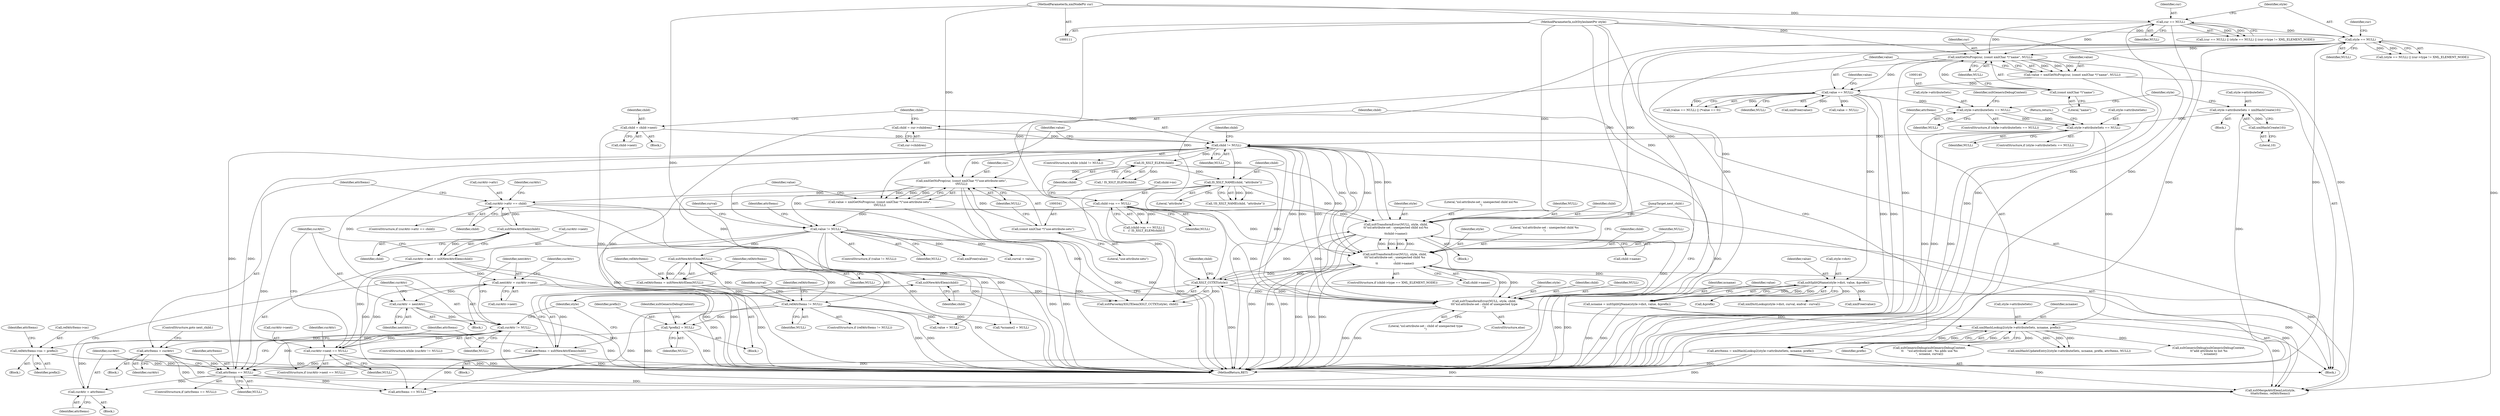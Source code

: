digraph "0_Chrome_96dbafe288dbe2f0cc45fa3c39daf6d0c37acbab_11@pointer" {
"1000405" [label="(Call,*prefix2 = NULL)"];
"1000345" [label="(Call,value != NULL)"];
"1000336" [label="(Call,value = xmlGetNsProp(cur, (const xmlChar *)\"use-attribute-sets\",\n\tNULL))"];
"1000338" [label="(Call,xmlGetNsProp(cur, (const xmlChar *)\"use-attribute-sets\",\n\tNULL))"];
"1000137" [label="(Call,xmlGetNsProp(cur, (const xmlChar *)\"name\", NULL))"];
"1000122" [label="(Call,cur == NULL)"];
"1000113" [label="(MethodParameterIn,xmlNodePtr cur)"];
"1000139" [label="(Call,(const xmlChar *)\"name\")"];
"1000126" [label="(Call,style == NULL)"];
"1000112" [label="(MethodParameterIn,xsltStylesheetPtr style)"];
"1000340" [label="(Call,(const xmlChar *)\"use-attribute-sets\")"];
"1000212" [label="(Call,child != NULL)"];
"1000331" [label="(Call,child = child->next)"];
"1000206" [label="(Call,child = cur->children)"];
"1000291" [label="(Call,curAttr != NULL)"];
"1000323" [label="(Call,curAttr = nextAttr)"];
"1000295" [label="(Call,nextAttr = curAttr->next)"];
"1000317" [label="(Call,curAttr->next = xsltNewAttrElem(child))"];
"1000321" [label="(Call,xsltNewAttrElem(child))"];
"1000301" [label="(Call,curAttr->attr == child)"];
"1000256" [label="(Call,IS_XSLT_NAME(child, \"attribute\"))"];
"1000230" [label="(Call,IS_XSLT_ELEM(child))"];
"1000312" [label="(Call,curAttr->next == NULL)"];
"1000287" [label="(Call,curAttr = attrItems)"];
"1000277" [label="(Call,attrItems == NULL)"];
"1000281" [label="(Call,attrItems = xsltNewAttrElem(child))"];
"1000283" [label="(Call,xsltNewAttrElem(child))"];
"1000198" [label="(Call,attrItems = xmlHashLookup2(style->attributeSets, ncname, prefix))"];
"1000200" [label="(Call,xmlHashLookup2(style->attributeSets, ncname, prefix))"];
"1000192" [label="(Call,style->attributeSets == NULL)"];
"1000185" [label="(Call,style->attributeSets = xmlHashCreate(10))"];
"1000189" [label="(Call,xmlHashCreate(10))"];
"1000176" [label="(Call,style->attributeSets == NULL)"];
"1000145" [label="(Call,value == NULL)"];
"1000135" [label="(Call,value = xmlGetNsProp(cur, (const xmlChar *)\"name\", NULL))"];
"1000161" [label="(Call,ncname = xsltSplitQName(style->dict, value, &prefix))"];
"1000163" [label="(Call,xsltSplitQName(style->dict, value, &prefix))"];
"1000307" [label="(Call,attrItems = curAttr)"];
"1000224" [label="(Call,child->ns == NULL)"];
"1000239" [label="(Call,xsltTransformError(NULL, style, child,\n\t\t\t\"xsl:attribute-set : unexpected child %s\n\",\n\t\t                 child->name))"];
"1000327" [label="(Call,XSLT_CCTXT(style))"];
"1000260" [label="(Call,xsltTransformError(NULL, style, child,\n\t\t\"xsl:attribute-set : unexpected child xsl:%s\n\",\n\t\tchild->name))"];
"1000248" [label="(Call,xsltTransformError(NULL, style, child,\n\t\t\t\"xsl:attribute-set : child of unexpected type\n\"))"];
"1000428" [label="(Call,refAttrItems != NULL)"];
"1000423" [label="(Call,refAttrItems = xsltNewAttrElem(NULL))"];
"1000425" [label="(Call,xsltNewAttrElem(NULL))"];
"1000437" [label="(Call,refAttrItems->ns = prefix2)"];
"1000150" [label="(Identifier,value)"];
"1000175" [label="(ControlStructure,if (style->attributeSets == NULL))"];
"1000180" [label="(Identifier,NULL)"];
"1000141" [label="(Literal,\"name\")"];
"1000161" [label="(Call,ncname = xsltSplitQName(style->dict, value, &prefix))"];
"1000295" [label="(Call,nextAttr = curAttr->next)"];
"1000305" [label="(Identifier,child)"];
"1000441" [label="(Identifier,prefix2)"];
"1000407" [label="(Identifier,NULL)"];
"1000466" [label="(Call,xmlHashUpdateEntry2(style->attributeSets, ncname, prefix, attrItems, NULL))"];
"1000191" [label="(ControlStructure,if (style->attributeSets == NULL))"];
"1000177" [label="(Call,style->attributeSets)"];
"1000233" [label="(ControlStructure,if (child->type == XML_ELEMENT_NODE))"];
"1000183" [label="(Identifier,xsltGenericDebugContext)"];
"1000194" [label="(Identifier,style)"];
"1000247" [label="(ControlStructure,else)"];
"1000190" [label="(Literal,10)"];
"1000213" [label="(Identifier,child)"];
"1000276" [label="(ControlStructure,if (attrItems == NULL))"];
"1000431" [label="(Block,)"];
"1000256" [label="(Call,IS_XSLT_NAME(child, \"attribute\"))"];
"1000312" [label="(Call,curAttr->next == NULL)"];
"1000427" [label="(ControlStructure,if (refAttrItems != NULL))"];
"1000308" [label="(Identifier,attrItems)"];
"1000112" [label="(MethodParameterIn,xsltStylesheetPtr style)"];
"1000281" [label="(Call,attrItems = xsltNewAttrElem(child))"];
"1000212" [label="(Call,child != NULL)"];
"1000197" [label="(Return,return;)"];
"1000347" [label="(Identifier,NULL)"];
"1000220" [label="(Identifier,child)"];
"1000277" [label="(Call,attrItems == NULL)"];
"1000242" [label="(Identifier,child)"];
"1000279" [label="(Identifier,NULL)"];
"1000453" [label="(Call,xmlFree(value))"];
"1000196" [label="(Identifier,NULL)"];
"1000336" [label="(Call,value = xmlGetNsProp(cur, (const xmlChar *)\"use-attribute-sets\",\n\tNULL))"];
"1000127" [label="(Identifier,style)"];
"1000288" [label="(Identifier,curAttr)"];
"1000294" [label="(Block,)"];
"1000351" [label="(Call,curval = value)"];
"1000343" [label="(Identifier,NULL)"];
"1000424" [label="(Identifier,refAttrItems)"];
"1000214" [label="(Identifier,NULL)"];
"1000325" [label="(Identifier,nextAttr)"];
"1000261" [label="(Identifier,NULL)"];
"1000326" [label="(Call,xsltParseAnyXSLTElem(XSLT_CCTXT(style), child))"];
"1000122" [label="(Call,cur == NULL)"];
"1000410" [label="(Identifier,xsltGenericDebugContext)"];
"1000296" [label="(Identifier,nextAttr)"];
"1000331" [label="(Call,child = child->next)"];
"1000162" [label="(Identifier,ncname)"];
"1000444" [label="(Call,xsltMergeAttrElemList(style,\n\t\t\tattrItems, refAttrItems))"];
"1000333" [label="(Call,child->next)"];
"1000208" [label="(Call,cur->children)"];
"1000181" [label="(Block,)"];
"1000128" [label="(Identifier,NULL)"];
"1000206" [label="(Call,child = cur->children)"];
"1000309" [label="(Identifier,curAttr)"];
"1000300" [label="(ControlStructure,if (curAttr->attr == child))"];
"1000345" [label="(Call,value != NULL)"];
"1000136" [label="(Identifier,value)"];
"1000121" [label="(Call,(cur == NULL) || (style == NULL) || (cur->type != XML_ELEMENT_NODE))"];
"1000131" [label="(Identifier,cur)"];
"1000430" [label="(Identifier,NULL)"];
"1000280" [label="(Block,)"];
"1000258" [label="(Literal,\"attribute\")"];
"1000352" [label="(Identifier,curval)"];
"1000135" [label="(Call,value = xmlGetNsProp(cur, (const xmlChar *)\"name\", NULL))"];
"1000323" [label="(Call,curAttr = nextAttr)"];
"1000340" [label="(Call,(const xmlChar *)\"use-attribute-sets\")"];
"1000317" [label="(Call,curAttr->next = xsltNewAttrElem(child))"];
"1000284" [label="(Identifier,child)"];
"1000399" [label="(Block,)"];
"1000167" [label="(Identifier,value)"];
"1000198" [label="(Call,attrItems = xmlHashLookup2(style->attributeSets, ncname, prefix))"];
"1000434" [label="(Identifier,refAttrItems)"];
"1000337" [label="(Identifier,value)"];
"1000145" [label="(Call,value == NULL)"];
"1000239" [label="(Call,xsltTransformError(NULL, style, child,\n\t\t\t\"xsl:attribute-set : unexpected child %s\n\",\n\t\t                 child->name))"];
"1000265" [label="(Call,child->name)"];
"1000250" [label="(Identifier,style)"];
"1000126" [label="(Call,style == NULL)"];
"1000332" [label="(Identifier,child)"];
"1000423" [label="(Call,refAttrItems = xsltNewAttrElem(NULL))"];
"1000324" [label="(Identifier,curAttr)"];
"1000283" [label="(Call,xsltNewAttrElem(child))"];
"1000168" [label="(Call,&prefix)"];
"1000460" [label="(Identifier,attrItems)"];
"1000314" [label="(Identifier,curAttr)"];
"1000164" [label="(Call,style->dict)"];
"1000172" [label="(Call,value = NULL)"];
"1000389" [label="(Call,xmlDictLookup(style->dict, curval, endval - curval))"];
"1000186" [label="(Call,style->attributeSets)"];
"1000230" [label="(Call,IS_XSLT_ELEM(child))"];
"1000142" [label="(Identifier,NULL)"];
"1000425" [label="(Call,xsltNewAttrElem(NULL))"];
"1000406" [label="(Identifier,prefix2)"];
"1000263" [label="(Identifier,child)"];
"1000307" [label="(Call,attrItems = curAttr)"];
"1000303" [label="(Identifier,curAttr)"];
"1000251" [label="(Identifier,child)"];
"1000342" [label="(Literal,\"use-attribute-sets\")"];
"1000401" [label="(Call,*ncname2 = NULL)"];
"1000231" [label="(Identifier,child)"];
"1000405" [label="(Call,*prefix2 = NULL)"];
"1000244" [label="(Call,child->name)"];
"1000426" [label="(Identifier,NULL)"];
"1000282" [label="(Identifier,attrItems)"];
"1000144" [label="(Call,(value == NULL) || (*value == 0))"];
"1000260" [label="(Call,xsltTransformError(NULL, style, child,\n\t\t\"xsl:attribute-set : unexpected child xsl:%s\n\",\n\t\tchild->name))"];
"1000248" [label="(Call,xsltTransformError(NULL, style, child,\n\t\t\t\"xsl:attribute-set : child of unexpected type\n\"))"];
"1000346" [label="(Identifier,value)"];
"1000204" [label="(Identifier,ncname)"];
"1000313" [label="(Call,curAttr->next)"];
"1000292" [label="(Identifier,curAttr)"];
"1000287" [label="(Call,curAttr = attrItems)"];
"1000185" [label="(Call,style->attributeSets = xmlHashCreate(10))"];
"1000125" [label="(Call,(style == NULL) || (cur->type != XML_ELEMENT_NODE))"];
"1000438" [label="(Call,refAttrItems->ns)"];
"1000229" [label="(Call,! IS_XSLT_ELEM(child))"];
"1000344" [label="(ControlStructure,if (value != NULL))"];
"1000189" [label="(Call,xmlHashCreate(10))"];
"1000223" [label="(Call,(child->ns == NULL) ||\n\t    (! IS_XSLT_ELEM(child)))"];
"1000147" [label="(Identifier,NULL)"];
"1000328" [label="(Identifier,style)"];
"1000301" [label="(Call,curAttr->attr == child)"];
"1000192" [label="(Call,style->attributeSets == NULL)"];
"1000339" [label="(Identifier,cur)"];
"1000451" [label="(Identifier,curval)"];
"1000272" [label="(Call,xsltGenericDebug(xsltGenericDebugContext,\n\t\t\"add attribute to list %s\n\", ncname))"];
"1000113" [label="(MethodParameterIn,xmlNodePtr cur)"];
"1000123" [label="(Identifier,cur)"];
"1000199" [label="(Identifier,attrItems)"];
"1000330" [label="(JumpTarget,next_child:)"];
"1000158" [label="(Call,xmlFree(value))"];
"1000240" [label="(Identifier,NULL)"];
"1000293" [label="(Identifier,NULL)"];
"1000327" [label="(Call,XSLT_CCTXT(style))"];
"1000224" [label="(Call,child->ns == NULL)"];
"1000338" [label="(Call,xmlGetNsProp(cur, (const xmlChar *)\"use-attribute-sets\",\n\tNULL))"];
"1000201" [label="(Call,style->attributeSets)"];
"1000211" [label="(ControlStructure,while (child != NULL))"];
"1000322" [label="(Identifier,child)"];
"1000321" [label="(Call,xsltNewAttrElem(child))"];
"1000249" [label="(Identifier,NULL)"];
"1000289" [label="(Identifier,attrItems)"];
"1000205" [label="(Identifier,prefix)"];
"1000409" [label="(Call,xsltGenericDebug(xsltGenericDebugContext,\n\t\t    \"xsl:attribute-set : %s adds use %s\n\", ncname, curval))"];
"1000437" [label="(Call,refAttrItems->ns = prefix2)"];
"1000176" [label="(Call,style->attributeSets == NULL)"];
"1000318" [label="(Call,curAttr->next)"];
"1000139" [label="(Call,(const xmlChar *)\"name\")"];
"1000278" [label="(Identifier,attrItems)"];
"1000241" [label="(Identifier,style)"];
"1000228" [label="(Identifier,NULL)"];
"1000478" [label="(MethodReturn,RET)"];
"1000428" [label="(Call,refAttrItems != NULL)"];
"1000319" [label="(Identifier,curAttr)"];
"1000215" [label="(Block,)"];
"1000114" [label="(Block,)"];
"1000311" [label="(ControlStructure,if (curAttr->next == NULL))"];
"1000137" [label="(Call,xmlGetNsProp(cur, (const xmlChar *)\"name\", NULL))"];
"1000171" [label="(Identifier,value)"];
"1000193" [label="(Call,style->attributeSets)"];
"1000243" [label="(Literal,\"xsl:attribute-set : unexpected child %s\n\")"];
"1000257" [label="(Identifier,child)"];
"1000200" [label="(Call,xmlHashLookup2(style->attributeSets, ncname, prefix))"];
"1000310" [label="(ControlStructure,goto next_child;)"];
"1000225" [label="(Call,child->ns)"];
"1000207" [label="(Identifier,child)"];
"1000302" [label="(Call,curAttr->attr)"];
"1000262" [label="(Identifier,style)"];
"1000138" [label="(Identifier,cur)"];
"1000455" [label="(Call,value = NULL)"];
"1000297" [label="(Call,curAttr->next)"];
"1000170" [label="(Call,xmlFree(value))"];
"1000429" [label="(Identifier,refAttrItems)"];
"1000264" [label="(Literal,\"xsl:attribute-set : unexpected child xsl:%s\n\")"];
"1000291" [label="(Call,curAttr != NULL)"];
"1000286" [label="(Block,)"];
"1000124" [label="(Identifier,NULL)"];
"1000290" [label="(ControlStructure,while (curAttr != NULL))"];
"1000306" [label="(Block,)"];
"1000259" [label="(Block,)"];
"1000443" [label="(Identifier,attrItems)"];
"1000146" [label="(Identifier,value)"];
"1000329" [label="(Identifier,child)"];
"1000163" [label="(Call,xsltSplitQName(style->dict, value, &prefix))"];
"1000316" [label="(Identifier,NULL)"];
"1000252" [label="(Literal,\"xsl:attribute-set : child of unexpected type\n\")"];
"1000459" [label="(Call,attrItems == NULL)"];
"1000255" [label="(Call,!IS_XSLT_NAME(child, \"attribute\"))"];
"1000405" -> "1000399"  [label="AST: "];
"1000405" -> "1000407"  [label="CFG: "];
"1000406" -> "1000405"  [label="AST: "];
"1000407" -> "1000405"  [label="AST: "];
"1000410" -> "1000405"  [label="CFG: "];
"1000405" -> "1000478"  [label="DDG: "];
"1000345" -> "1000405"  [label="DDG: "];
"1000428" -> "1000405"  [label="DDG: "];
"1000405" -> "1000437"  [label="DDG: "];
"1000345" -> "1000344"  [label="AST: "];
"1000345" -> "1000347"  [label="CFG: "];
"1000346" -> "1000345"  [label="AST: "];
"1000347" -> "1000345"  [label="AST: "];
"1000352" -> "1000345"  [label="CFG: "];
"1000460" -> "1000345"  [label="CFG: "];
"1000345" -> "1000478"  [label="DDG: "];
"1000345" -> "1000478"  [label="DDG: "];
"1000336" -> "1000345"  [label="DDG: "];
"1000338" -> "1000345"  [label="DDG: "];
"1000345" -> "1000351"  [label="DDG: "];
"1000345" -> "1000401"  [label="DDG: "];
"1000345" -> "1000425"  [label="DDG: "];
"1000345" -> "1000453"  [label="DDG: "];
"1000345" -> "1000455"  [label="DDG: "];
"1000345" -> "1000459"  [label="DDG: "];
"1000336" -> "1000114"  [label="AST: "];
"1000336" -> "1000338"  [label="CFG: "];
"1000337" -> "1000336"  [label="AST: "];
"1000338" -> "1000336"  [label="AST: "];
"1000346" -> "1000336"  [label="CFG: "];
"1000336" -> "1000478"  [label="DDG: "];
"1000338" -> "1000336"  [label="DDG: "];
"1000338" -> "1000336"  [label="DDG: "];
"1000338" -> "1000336"  [label="DDG: "];
"1000338" -> "1000343"  [label="CFG: "];
"1000339" -> "1000338"  [label="AST: "];
"1000340" -> "1000338"  [label="AST: "];
"1000343" -> "1000338"  [label="AST: "];
"1000338" -> "1000478"  [label="DDG: "];
"1000338" -> "1000478"  [label="DDG: "];
"1000137" -> "1000338"  [label="DDG: "];
"1000113" -> "1000338"  [label="DDG: "];
"1000340" -> "1000338"  [label="DDG: "];
"1000212" -> "1000338"  [label="DDG: "];
"1000137" -> "1000135"  [label="AST: "];
"1000137" -> "1000142"  [label="CFG: "];
"1000138" -> "1000137"  [label="AST: "];
"1000139" -> "1000137"  [label="AST: "];
"1000142" -> "1000137"  [label="AST: "];
"1000135" -> "1000137"  [label="CFG: "];
"1000137" -> "1000478"  [label="DDG: "];
"1000137" -> "1000478"  [label="DDG: "];
"1000137" -> "1000135"  [label="DDG: "];
"1000137" -> "1000135"  [label="DDG: "];
"1000137" -> "1000135"  [label="DDG: "];
"1000122" -> "1000137"  [label="DDG: "];
"1000122" -> "1000137"  [label="DDG: "];
"1000113" -> "1000137"  [label="DDG: "];
"1000139" -> "1000137"  [label="DDG: "];
"1000126" -> "1000137"  [label="DDG: "];
"1000137" -> "1000145"  [label="DDG: "];
"1000122" -> "1000121"  [label="AST: "];
"1000122" -> "1000124"  [label="CFG: "];
"1000123" -> "1000122"  [label="AST: "];
"1000124" -> "1000122"  [label="AST: "];
"1000127" -> "1000122"  [label="CFG: "];
"1000121" -> "1000122"  [label="CFG: "];
"1000122" -> "1000478"  [label="DDG: "];
"1000122" -> "1000478"  [label="DDG: "];
"1000122" -> "1000121"  [label="DDG: "];
"1000122" -> "1000121"  [label="DDG: "];
"1000113" -> "1000122"  [label="DDG: "];
"1000122" -> "1000126"  [label="DDG: "];
"1000113" -> "1000111"  [label="AST: "];
"1000113" -> "1000478"  [label="DDG: "];
"1000139" -> "1000141"  [label="CFG: "];
"1000140" -> "1000139"  [label="AST: "];
"1000141" -> "1000139"  [label="AST: "];
"1000142" -> "1000139"  [label="CFG: "];
"1000126" -> "1000125"  [label="AST: "];
"1000126" -> "1000128"  [label="CFG: "];
"1000127" -> "1000126"  [label="AST: "];
"1000128" -> "1000126"  [label="AST: "];
"1000131" -> "1000126"  [label="CFG: "];
"1000125" -> "1000126"  [label="CFG: "];
"1000126" -> "1000478"  [label="DDG: "];
"1000126" -> "1000478"  [label="DDG: "];
"1000126" -> "1000125"  [label="DDG: "];
"1000126" -> "1000125"  [label="DDG: "];
"1000112" -> "1000126"  [label="DDG: "];
"1000126" -> "1000239"  [label="DDG: "];
"1000126" -> "1000248"  [label="DDG: "];
"1000126" -> "1000260"  [label="DDG: "];
"1000126" -> "1000327"  [label="DDG: "];
"1000126" -> "1000444"  [label="DDG: "];
"1000112" -> "1000111"  [label="AST: "];
"1000112" -> "1000478"  [label="DDG: "];
"1000112" -> "1000239"  [label="DDG: "];
"1000112" -> "1000248"  [label="DDG: "];
"1000112" -> "1000260"  [label="DDG: "];
"1000112" -> "1000327"  [label="DDG: "];
"1000112" -> "1000444"  [label="DDG: "];
"1000340" -> "1000342"  [label="CFG: "];
"1000341" -> "1000340"  [label="AST: "];
"1000342" -> "1000340"  [label="AST: "];
"1000343" -> "1000340"  [label="CFG: "];
"1000212" -> "1000211"  [label="AST: "];
"1000212" -> "1000214"  [label="CFG: "];
"1000213" -> "1000212"  [label="AST: "];
"1000214" -> "1000212"  [label="AST: "];
"1000220" -> "1000212"  [label="CFG: "];
"1000337" -> "1000212"  [label="CFG: "];
"1000212" -> "1000478"  [label="DDG: "];
"1000212" -> "1000478"  [label="DDG: "];
"1000331" -> "1000212"  [label="DDG: "];
"1000206" -> "1000212"  [label="DDG: "];
"1000291" -> "1000212"  [label="DDG: "];
"1000239" -> "1000212"  [label="DDG: "];
"1000260" -> "1000212"  [label="DDG: "];
"1000192" -> "1000212"  [label="DDG: "];
"1000277" -> "1000212"  [label="DDG: "];
"1000248" -> "1000212"  [label="DDG: "];
"1000212" -> "1000224"  [label="DDG: "];
"1000212" -> "1000230"  [label="DDG: "];
"1000212" -> "1000239"  [label="DDG: "];
"1000212" -> "1000239"  [label="DDG: "];
"1000212" -> "1000248"  [label="DDG: "];
"1000212" -> "1000248"  [label="DDG: "];
"1000212" -> "1000256"  [label="DDG: "];
"1000212" -> "1000260"  [label="DDG: "];
"1000212" -> "1000277"  [label="DDG: "];
"1000331" -> "1000215"  [label="AST: "];
"1000331" -> "1000333"  [label="CFG: "];
"1000332" -> "1000331"  [label="AST: "];
"1000333" -> "1000331"  [label="AST: "];
"1000213" -> "1000331"  [label="CFG: "];
"1000331" -> "1000478"  [label="DDG: "];
"1000206" -> "1000114"  [label="AST: "];
"1000206" -> "1000208"  [label="CFG: "];
"1000207" -> "1000206"  [label="AST: "];
"1000208" -> "1000206"  [label="AST: "];
"1000213" -> "1000206"  [label="CFG: "];
"1000206" -> "1000478"  [label="DDG: "];
"1000291" -> "1000290"  [label="AST: "];
"1000291" -> "1000293"  [label="CFG: "];
"1000292" -> "1000291"  [label="AST: "];
"1000293" -> "1000291"  [label="AST: "];
"1000296" -> "1000291"  [label="CFG: "];
"1000328" -> "1000291"  [label="CFG: "];
"1000291" -> "1000478"  [label="DDG: "];
"1000291" -> "1000478"  [label="DDG: "];
"1000323" -> "1000291"  [label="DDG: "];
"1000287" -> "1000291"  [label="DDG: "];
"1000312" -> "1000291"  [label="DDG: "];
"1000277" -> "1000291"  [label="DDG: "];
"1000291" -> "1000307"  [label="DDG: "];
"1000291" -> "1000312"  [label="DDG: "];
"1000323" -> "1000294"  [label="AST: "];
"1000323" -> "1000325"  [label="CFG: "];
"1000324" -> "1000323"  [label="AST: "];
"1000325" -> "1000323"  [label="AST: "];
"1000292" -> "1000323"  [label="CFG: "];
"1000323" -> "1000478"  [label="DDG: "];
"1000295" -> "1000323"  [label="DDG: "];
"1000295" -> "1000294"  [label="AST: "];
"1000295" -> "1000297"  [label="CFG: "];
"1000296" -> "1000295"  [label="AST: "];
"1000297" -> "1000295"  [label="AST: "];
"1000303" -> "1000295"  [label="CFG: "];
"1000295" -> "1000478"  [label="DDG: "];
"1000295" -> "1000478"  [label="DDG: "];
"1000317" -> "1000295"  [label="DDG: "];
"1000312" -> "1000295"  [label="DDG: "];
"1000317" -> "1000311"  [label="AST: "];
"1000317" -> "1000321"  [label="CFG: "];
"1000318" -> "1000317"  [label="AST: "];
"1000321" -> "1000317"  [label="AST: "];
"1000324" -> "1000317"  [label="CFG: "];
"1000317" -> "1000478"  [label="DDG: "];
"1000317" -> "1000478"  [label="DDG: "];
"1000317" -> "1000312"  [label="DDG: "];
"1000321" -> "1000317"  [label="DDG: "];
"1000321" -> "1000322"  [label="CFG: "];
"1000322" -> "1000321"  [label="AST: "];
"1000321" -> "1000301"  [label="DDG: "];
"1000301" -> "1000321"  [label="DDG: "];
"1000321" -> "1000326"  [label="DDG: "];
"1000301" -> "1000300"  [label="AST: "];
"1000301" -> "1000305"  [label="CFG: "];
"1000302" -> "1000301"  [label="AST: "];
"1000305" -> "1000301"  [label="AST: "];
"1000308" -> "1000301"  [label="CFG: "];
"1000314" -> "1000301"  [label="CFG: "];
"1000301" -> "1000478"  [label="DDG: "];
"1000301" -> "1000478"  [label="DDG: "];
"1000256" -> "1000301"  [label="DDG: "];
"1000301" -> "1000326"  [label="DDG: "];
"1000256" -> "1000255"  [label="AST: "];
"1000256" -> "1000258"  [label="CFG: "];
"1000257" -> "1000256"  [label="AST: "];
"1000258" -> "1000256"  [label="AST: "];
"1000255" -> "1000256"  [label="CFG: "];
"1000256" -> "1000255"  [label="DDG: "];
"1000256" -> "1000255"  [label="DDG: "];
"1000230" -> "1000256"  [label="DDG: "];
"1000256" -> "1000260"  [label="DDG: "];
"1000256" -> "1000283"  [label="DDG: "];
"1000256" -> "1000326"  [label="DDG: "];
"1000230" -> "1000229"  [label="AST: "];
"1000230" -> "1000231"  [label="CFG: "];
"1000231" -> "1000230"  [label="AST: "];
"1000229" -> "1000230"  [label="CFG: "];
"1000230" -> "1000229"  [label="DDG: "];
"1000230" -> "1000239"  [label="DDG: "];
"1000230" -> "1000248"  [label="DDG: "];
"1000312" -> "1000311"  [label="AST: "];
"1000312" -> "1000316"  [label="CFG: "];
"1000313" -> "1000312"  [label="AST: "];
"1000316" -> "1000312"  [label="AST: "];
"1000319" -> "1000312"  [label="CFG: "];
"1000324" -> "1000312"  [label="CFG: "];
"1000312" -> "1000478"  [label="DDG: "];
"1000312" -> "1000478"  [label="DDG: "];
"1000287" -> "1000286"  [label="AST: "];
"1000287" -> "1000289"  [label="CFG: "];
"1000288" -> "1000287"  [label="AST: "];
"1000289" -> "1000287"  [label="AST: "];
"1000292" -> "1000287"  [label="CFG: "];
"1000277" -> "1000287"  [label="DDG: "];
"1000277" -> "1000276"  [label="AST: "];
"1000277" -> "1000279"  [label="CFG: "];
"1000278" -> "1000277"  [label="AST: "];
"1000279" -> "1000277"  [label="AST: "];
"1000282" -> "1000277"  [label="CFG: "];
"1000288" -> "1000277"  [label="CFG: "];
"1000281" -> "1000277"  [label="DDG: "];
"1000198" -> "1000277"  [label="DDG: "];
"1000307" -> "1000277"  [label="DDG: "];
"1000224" -> "1000277"  [label="DDG: "];
"1000277" -> "1000444"  [label="DDG: "];
"1000277" -> "1000459"  [label="DDG: "];
"1000281" -> "1000280"  [label="AST: "];
"1000281" -> "1000283"  [label="CFG: "];
"1000282" -> "1000281"  [label="AST: "];
"1000283" -> "1000281"  [label="AST: "];
"1000328" -> "1000281"  [label="CFG: "];
"1000281" -> "1000478"  [label="DDG: "];
"1000283" -> "1000281"  [label="DDG: "];
"1000281" -> "1000444"  [label="DDG: "];
"1000281" -> "1000459"  [label="DDG: "];
"1000283" -> "1000284"  [label="CFG: "];
"1000284" -> "1000283"  [label="AST: "];
"1000283" -> "1000326"  [label="DDG: "];
"1000198" -> "1000114"  [label="AST: "];
"1000198" -> "1000200"  [label="CFG: "];
"1000199" -> "1000198"  [label="AST: "];
"1000200" -> "1000198"  [label="AST: "];
"1000207" -> "1000198"  [label="CFG: "];
"1000198" -> "1000478"  [label="DDG: "];
"1000200" -> "1000198"  [label="DDG: "];
"1000200" -> "1000198"  [label="DDG: "];
"1000200" -> "1000198"  [label="DDG: "];
"1000198" -> "1000444"  [label="DDG: "];
"1000198" -> "1000459"  [label="DDG: "];
"1000200" -> "1000205"  [label="CFG: "];
"1000201" -> "1000200"  [label="AST: "];
"1000204" -> "1000200"  [label="AST: "];
"1000205" -> "1000200"  [label="AST: "];
"1000192" -> "1000200"  [label="DDG: "];
"1000161" -> "1000200"  [label="DDG: "];
"1000200" -> "1000272"  [label="DDG: "];
"1000200" -> "1000409"  [label="DDG: "];
"1000200" -> "1000466"  [label="DDG: "];
"1000200" -> "1000466"  [label="DDG: "];
"1000200" -> "1000466"  [label="DDG: "];
"1000192" -> "1000191"  [label="AST: "];
"1000192" -> "1000196"  [label="CFG: "];
"1000193" -> "1000192"  [label="AST: "];
"1000196" -> "1000192"  [label="AST: "];
"1000197" -> "1000192"  [label="CFG: "];
"1000199" -> "1000192"  [label="CFG: "];
"1000192" -> "1000478"  [label="DDG: "];
"1000192" -> "1000478"  [label="DDG: "];
"1000192" -> "1000478"  [label="DDG: "];
"1000185" -> "1000192"  [label="DDG: "];
"1000176" -> "1000192"  [label="DDG: "];
"1000176" -> "1000192"  [label="DDG: "];
"1000185" -> "1000181"  [label="AST: "];
"1000185" -> "1000189"  [label="CFG: "];
"1000186" -> "1000185"  [label="AST: "];
"1000189" -> "1000185"  [label="AST: "];
"1000194" -> "1000185"  [label="CFG: "];
"1000185" -> "1000478"  [label="DDG: "];
"1000189" -> "1000185"  [label="DDG: "];
"1000189" -> "1000190"  [label="CFG: "];
"1000190" -> "1000189"  [label="AST: "];
"1000176" -> "1000175"  [label="AST: "];
"1000176" -> "1000180"  [label="CFG: "];
"1000177" -> "1000176"  [label="AST: "];
"1000180" -> "1000176"  [label="AST: "];
"1000183" -> "1000176"  [label="CFG: "];
"1000194" -> "1000176"  [label="CFG: "];
"1000145" -> "1000176"  [label="DDG: "];
"1000145" -> "1000144"  [label="AST: "];
"1000145" -> "1000147"  [label="CFG: "];
"1000146" -> "1000145"  [label="AST: "];
"1000147" -> "1000145"  [label="AST: "];
"1000150" -> "1000145"  [label="CFG: "];
"1000144" -> "1000145"  [label="CFG: "];
"1000145" -> "1000478"  [label="DDG: "];
"1000145" -> "1000478"  [label="DDG: "];
"1000145" -> "1000144"  [label="DDG: "];
"1000145" -> "1000144"  [label="DDG: "];
"1000135" -> "1000145"  [label="DDG: "];
"1000145" -> "1000158"  [label="DDG: "];
"1000145" -> "1000163"  [label="DDG: "];
"1000145" -> "1000172"  [label="DDG: "];
"1000135" -> "1000114"  [label="AST: "];
"1000136" -> "1000135"  [label="AST: "];
"1000146" -> "1000135"  [label="CFG: "];
"1000135" -> "1000478"  [label="DDG: "];
"1000161" -> "1000114"  [label="AST: "];
"1000161" -> "1000163"  [label="CFG: "];
"1000162" -> "1000161"  [label="AST: "];
"1000163" -> "1000161"  [label="AST: "];
"1000171" -> "1000161"  [label="CFG: "];
"1000161" -> "1000478"  [label="DDG: "];
"1000161" -> "1000478"  [label="DDG: "];
"1000163" -> "1000161"  [label="DDG: "];
"1000163" -> "1000161"  [label="DDG: "];
"1000163" -> "1000161"  [label="DDG: "];
"1000163" -> "1000168"  [label="CFG: "];
"1000164" -> "1000163"  [label="AST: "];
"1000167" -> "1000163"  [label="AST: "];
"1000168" -> "1000163"  [label="AST: "];
"1000163" -> "1000478"  [label="DDG: "];
"1000163" -> "1000478"  [label="DDG: "];
"1000163" -> "1000170"  [label="DDG: "];
"1000163" -> "1000389"  [label="DDG: "];
"1000307" -> "1000306"  [label="AST: "];
"1000307" -> "1000309"  [label="CFG: "];
"1000308" -> "1000307"  [label="AST: "];
"1000309" -> "1000307"  [label="AST: "];
"1000310" -> "1000307"  [label="CFG: "];
"1000307" -> "1000478"  [label="DDG: "];
"1000307" -> "1000444"  [label="DDG: "];
"1000307" -> "1000459"  [label="DDG: "];
"1000224" -> "1000223"  [label="AST: "];
"1000224" -> "1000228"  [label="CFG: "];
"1000225" -> "1000224"  [label="AST: "];
"1000228" -> "1000224"  [label="AST: "];
"1000231" -> "1000224"  [label="CFG: "];
"1000223" -> "1000224"  [label="CFG: "];
"1000224" -> "1000478"  [label="DDG: "];
"1000224" -> "1000223"  [label="DDG: "];
"1000224" -> "1000223"  [label="DDG: "];
"1000224" -> "1000239"  [label="DDG: "];
"1000224" -> "1000248"  [label="DDG: "];
"1000224" -> "1000260"  [label="DDG: "];
"1000239" -> "1000233"  [label="AST: "];
"1000239" -> "1000244"  [label="CFG: "];
"1000240" -> "1000239"  [label="AST: "];
"1000241" -> "1000239"  [label="AST: "];
"1000242" -> "1000239"  [label="AST: "];
"1000243" -> "1000239"  [label="AST: "];
"1000244" -> "1000239"  [label="AST: "];
"1000330" -> "1000239"  [label="CFG: "];
"1000239" -> "1000478"  [label="DDG: "];
"1000239" -> "1000478"  [label="DDG: "];
"1000239" -> "1000478"  [label="DDG: "];
"1000327" -> "1000239"  [label="DDG: "];
"1000260" -> "1000239"  [label="DDG: "];
"1000260" -> "1000239"  [label="DDG: "];
"1000248" -> "1000239"  [label="DDG: "];
"1000239" -> "1000248"  [label="DDG: "];
"1000239" -> "1000260"  [label="DDG: "];
"1000239" -> "1000260"  [label="DDG: "];
"1000239" -> "1000327"  [label="DDG: "];
"1000239" -> "1000444"  [label="DDG: "];
"1000327" -> "1000326"  [label="AST: "];
"1000327" -> "1000328"  [label="CFG: "];
"1000328" -> "1000327"  [label="AST: "];
"1000329" -> "1000327"  [label="CFG: "];
"1000327" -> "1000478"  [label="DDG: "];
"1000327" -> "1000248"  [label="DDG: "];
"1000327" -> "1000260"  [label="DDG: "];
"1000327" -> "1000326"  [label="DDG: "];
"1000260" -> "1000327"  [label="DDG: "];
"1000248" -> "1000327"  [label="DDG: "];
"1000327" -> "1000444"  [label="DDG: "];
"1000260" -> "1000259"  [label="AST: "];
"1000260" -> "1000265"  [label="CFG: "];
"1000261" -> "1000260"  [label="AST: "];
"1000262" -> "1000260"  [label="AST: "];
"1000263" -> "1000260"  [label="AST: "];
"1000264" -> "1000260"  [label="AST: "];
"1000265" -> "1000260"  [label="AST: "];
"1000330" -> "1000260"  [label="CFG: "];
"1000260" -> "1000478"  [label="DDG: "];
"1000260" -> "1000478"  [label="DDG: "];
"1000260" -> "1000478"  [label="DDG: "];
"1000260" -> "1000248"  [label="DDG: "];
"1000248" -> "1000260"  [label="DDG: "];
"1000260" -> "1000444"  [label="DDG: "];
"1000248" -> "1000247"  [label="AST: "];
"1000248" -> "1000252"  [label="CFG: "];
"1000249" -> "1000248"  [label="AST: "];
"1000250" -> "1000248"  [label="AST: "];
"1000251" -> "1000248"  [label="AST: "];
"1000252" -> "1000248"  [label="AST: "];
"1000330" -> "1000248"  [label="CFG: "];
"1000248" -> "1000478"  [label="DDG: "];
"1000248" -> "1000478"  [label="DDG: "];
"1000248" -> "1000444"  [label="DDG: "];
"1000428" -> "1000427"  [label="AST: "];
"1000428" -> "1000430"  [label="CFG: "];
"1000429" -> "1000428"  [label="AST: "];
"1000430" -> "1000428"  [label="AST: "];
"1000434" -> "1000428"  [label="CFG: "];
"1000451" -> "1000428"  [label="CFG: "];
"1000428" -> "1000478"  [label="DDG: "];
"1000428" -> "1000478"  [label="DDG: "];
"1000428" -> "1000401"  [label="DDG: "];
"1000428" -> "1000425"  [label="DDG: "];
"1000423" -> "1000428"  [label="DDG: "];
"1000425" -> "1000428"  [label="DDG: "];
"1000428" -> "1000444"  [label="DDG: "];
"1000428" -> "1000455"  [label="DDG: "];
"1000428" -> "1000459"  [label="DDG: "];
"1000423" -> "1000399"  [label="AST: "];
"1000423" -> "1000425"  [label="CFG: "];
"1000424" -> "1000423"  [label="AST: "];
"1000425" -> "1000423"  [label="AST: "];
"1000429" -> "1000423"  [label="CFG: "];
"1000423" -> "1000478"  [label="DDG: "];
"1000425" -> "1000423"  [label="DDG: "];
"1000425" -> "1000426"  [label="CFG: "];
"1000426" -> "1000425"  [label="AST: "];
"1000437" -> "1000431"  [label="AST: "];
"1000437" -> "1000441"  [label="CFG: "];
"1000438" -> "1000437"  [label="AST: "];
"1000441" -> "1000437"  [label="AST: "];
"1000443" -> "1000437"  [label="CFG: "];
"1000437" -> "1000478"  [label="DDG: "];
"1000437" -> "1000478"  [label="DDG: "];
}
